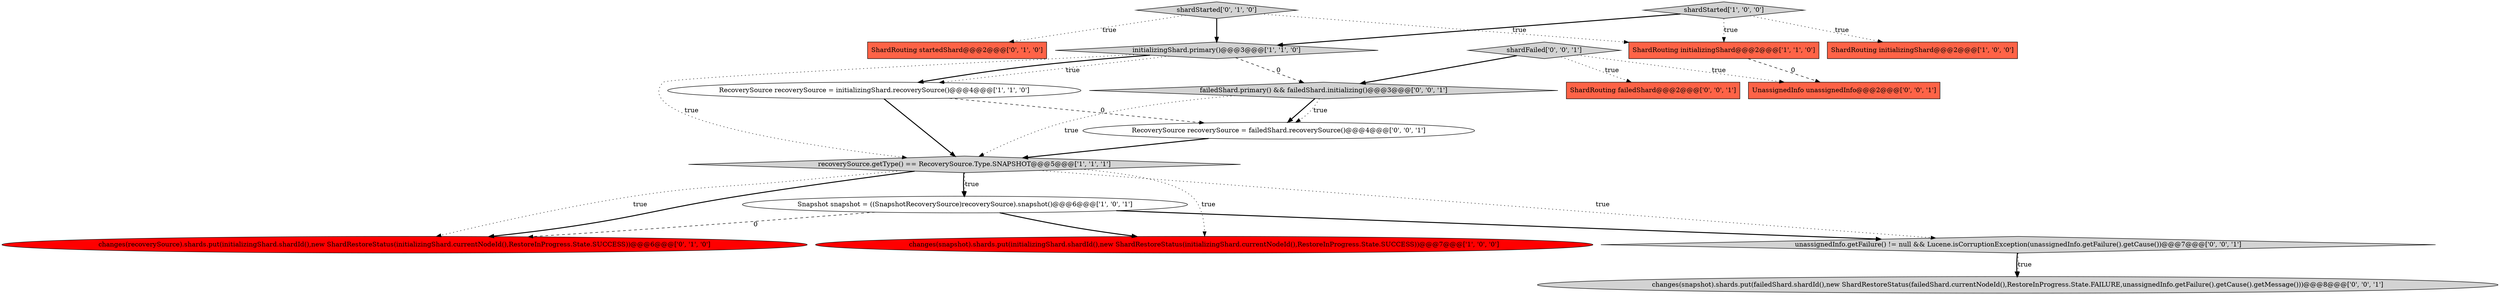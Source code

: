digraph {
12 [style = filled, label = "failedShard.primary() && failedShard.initializing()@@@3@@@['0', '0', '1']", fillcolor = lightgray, shape = diamond image = "AAA0AAABBB3BBB"];
4 [style = filled, label = "ShardRouting initializingShard@@@2@@@['1', '1', '0']", fillcolor = tomato, shape = box image = "AAA0AAABBB1BBB"];
1 [style = filled, label = "recoverySource.getType() == RecoverySource.Type.SNAPSHOT@@@5@@@['1', '1', '1']", fillcolor = lightgray, shape = diamond image = "AAA0AAABBB1BBB"];
2 [style = filled, label = "initializingShard.primary()@@@3@@@['1', '1', '0']", fillcolor = lightgray, shape = diamond image = "AAA0AAABBB1BBB"];
8 [style = filled, label = "changes(recoverySource).shards.put(initializingShard.shardId(),new ShardRestoreStatus(initializingShard.currentNodeId(),RestoreInProgress.State.SUCCESS))@@@6@@@['0', '1', '0']", fillcolor = red, shape = ellipse image = "AAA1AAABBB2BBB"];
16 [style = filled, label = "UnassignedInfo unassignedInfo@@@2@@@['0', '0', '1']", fillcolor = tomato, shape = box image = "AAA0AAABBB3BBB"];
11 [style = filled, label = "changes(snapshot).shards.put(failedShard.shardId(),new ShardRestoreStatus(failedShard.currentNodeId(),RestoreInProgress.State.FAILURE,unassignedInfo.getFailure().getCause().getMessage()))@@@8@@@['0', '0', '1']", fillcolor = lightgray, shape = ellipse image = "AAA0AAABBB3BBB"];
14 [style = filled, label = "ShardRouting failedShard@@@2@@@['0', '0', '1']", fillcolor = tomato, shape = box image = "AAA0AAABBB3BBB"];
0 [style = filled, label = "ShardRouting initializingShard@@@2@@@['1', '0', '0']", fillcolor = tomato, shape = box image = "AAA0AAABBB1BBB"];
5 [style = filled, label = "Snapshot snapshot = ((SnapshotRecoverySource)recoverySource).snapshot()@@@6@@@['1', '0', '1']", fillcolor = white, shape = ellipse image = "AAA0AAABBB1BBB"];
13 [style = filled, label = "shardFailed['0', '0', '1']", fillcolor = lightgray, shape = diamond image = "AAA0AAABBB3BBB"];
10 [style = filled, label = "shardStarted['0', '1', '0']", fillcolor = lightgray, shape = diamond image = "AAA0AAABBB2BBB"];
6 [style = filled, label = "changes(snapshot).shards.put(initializingShard.shardId(),new ShardRestoreStatus(initializingShard.currentNodeId(),RestoreInProgress.State.SUCCESS))@@@7@@@['1', '0', '0']", fillcolor = red, shape = ellipse image = "AAA1AAABBB1BBB"];
17 [style = filled, label = "unassignedInfo.getFailure() != null && Lucene.isCorruptionException(unassignedInfo.getFailure().getCause())@@@7@@@['0', '0', '1']", fillcolor = lightgray, shape = diamond image = "AAA0AAABBB3BBB"];
15 [style = filled, label = "RecoverySource recoverySource = failedShard.recoverySource()@@@4@@@['0', '0', '1']", fillcolor = white, shape = ellipse image = "AAA0AAABBB3BBB"];
9 [style = filled, label = "ShardRouting startedShard@@@2@@@['0', '1', '0']", fillcolor = tomato, shape = box image = "AAA0AAABBB2BBB"];
7 [style = filled, label = "RecoverySource recoverySource = initializingShard.recoverySource()@@@4@@@['1', '1', '0']", fillcolor = white, shape = ellipse image = "AAA0AAABBB1BBB"];
3 [style = filled, label = "shardStarted['1', '0', '0']", fillcolor = lightgray, shape = diamond image = "AAA0AAABBB1BBB"];
1->5 [style = bold, label=""];
13->16 [style = dotted, label="true"];
7->1 [style = bold, label=""];
1->8 [style = bold, label=""];
4->16 [style = dashed, label="0"];
1->17 [style = dotted, label="true"];
12->15 [style = bold, label=""];
12->15 [style = dotted, label="true"];
12->1 [style = dotted, label="true"];
3->4 [style = dotted, label="true"];
10->9 [style = dotted, label="true"];
5->17 [style = bold, label=""];
17->11 [style = bold, label=""];
2->12 [style = dashed, label="0"];
13->12 [style = bold, label=""];
5->6 [style = bold, label=""];
3->2 [style = bold, label=""];
15->1 [style = bold, label=""];
2->1 [style = dotted, label="true"];
2->7 [style = dotted, label="true"];
1->8 [style = dotted, label="true"];
3->0 [style = dotted, label="true"];
7->15 [style = dashed, label="0"];
5->8 [style = dashed, label="0"];
1->6 [style = dotted, label="true"];
10->2 [style = bold, label=""];
2->7 [style = bold, label=""];
10->4 [style = dotted, label="true"];
13->14 [style = dotted, label="true"];
1->5 [style = dotted, label="true"];
17->11 [style = dotted, label="true"];
}
